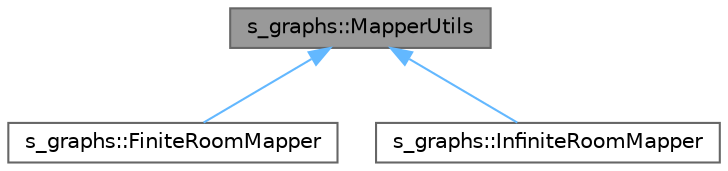 digraph "s_graphs::MapperUtils"
{
 // LATEX_PDF_SIZE
  bgcolor="transparent";
  edge [fontname=Helvetica,fontsize=10,labelfontname=Helvetica,labelfontsize=10];
  node [fontname=Helvetica,fontsize=10,shape=box,height=0.2,width=0.4];
  Node1 [label="s_graphs::MapperUtils",height=0.2,width=0.4,color="gray40", fillcolor="grey60", style="filled", fontcolor="black",tooltip=" "];
  Node1 -> Node2 [dir="back",color="steelblue1",style="solid"];
  Node2 [label="s_graphs::FiniteRoomMapper",height=0.2,width=0.4,color="gray40", fillcolor="white", style="filled",URL="$classs__graphs_1_1FiniteRoomMapper.html",tooltip=" "];
  Node1 -> Node3 [dir="back",color="steelblue1",style="solid"];
  Node3 [label="s_graphs::InfiniteRoomMapper",height=0.2,width=0.4,color="gray40", fillcolor="white", style="filled",URL="$classs__graphs_1_1InfiniteRoomMapper.html",tooltip="this class provides tools for different analysis over open space clusters to generate rooms"];
}
